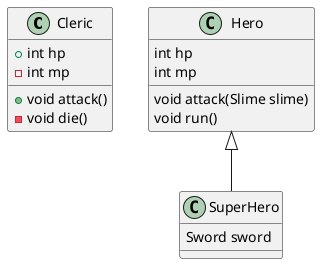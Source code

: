 @startuml 

class Cleric {
    + int hp
    - int mp

    + void attack()
    - void die()
}

class Hero {
    int hp
    int mp
    void attack(Slime slime)
    void run()
}

class SuperHero extends Hero {
    Sword sword
}

@enduml
